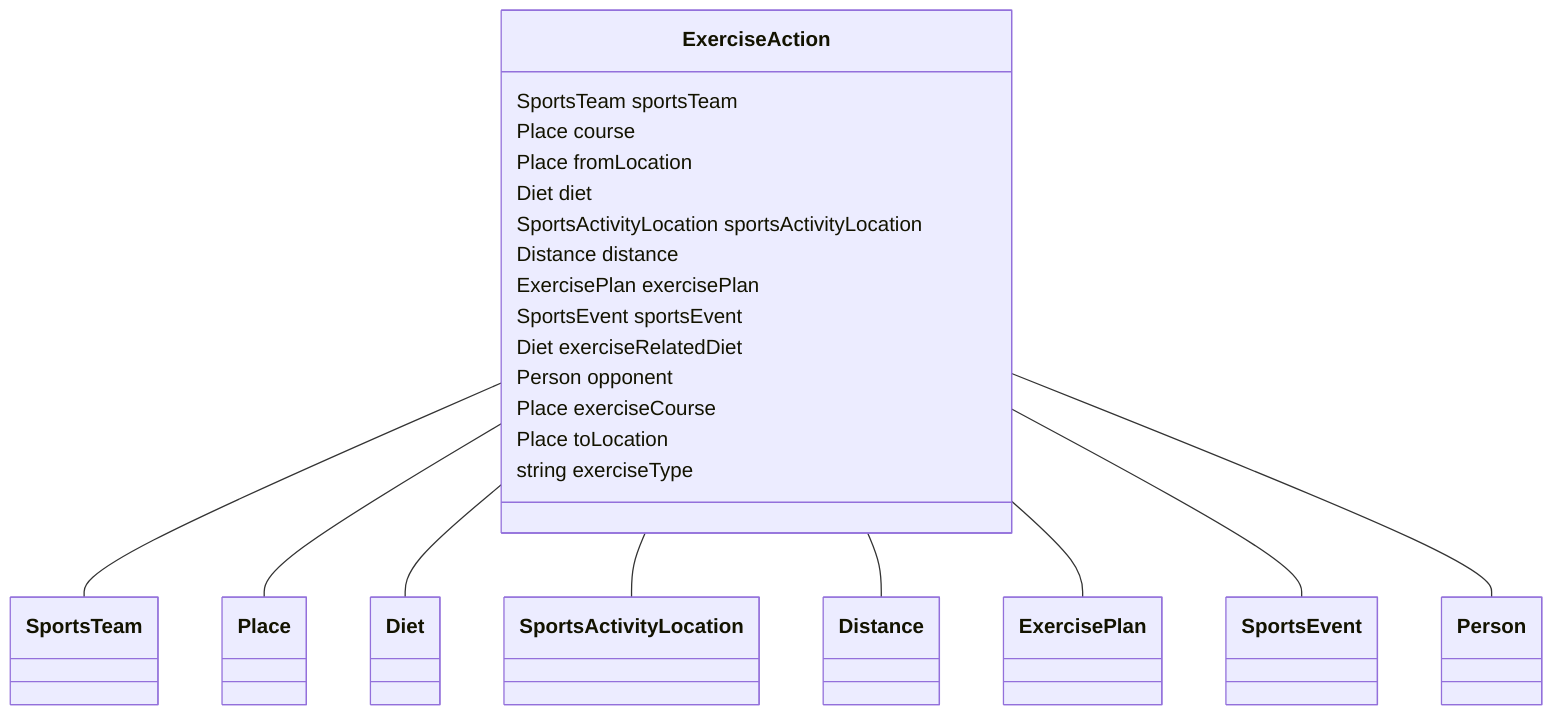 classDiagram
  ExerciseAction -- SportsTeam
  ExerciseAction -- Place
  ExerciseAction -- Diet
  ExerciseAction -- SportsActivityLocation
  ExerciseAction -- Distance
  ExerciseAction -- ExercisePlan
  ExerciseAction -- SportsEvent
  ExerciseAction -- Person


class ExerciseAction {

  SportsTeam sportsTeam
  Place course
  Place fromLocation
  Diet diet
  SportsActivityLocation sportsActivityLocation
  Distance distance
  ExercisePlan exercisePlan
  SportsEvent sportsEvent
  Diet exerciseRelatedDiet
  Person opponent
  Place exerciseCourse
  Place toLocation
  string exerciseType

 }